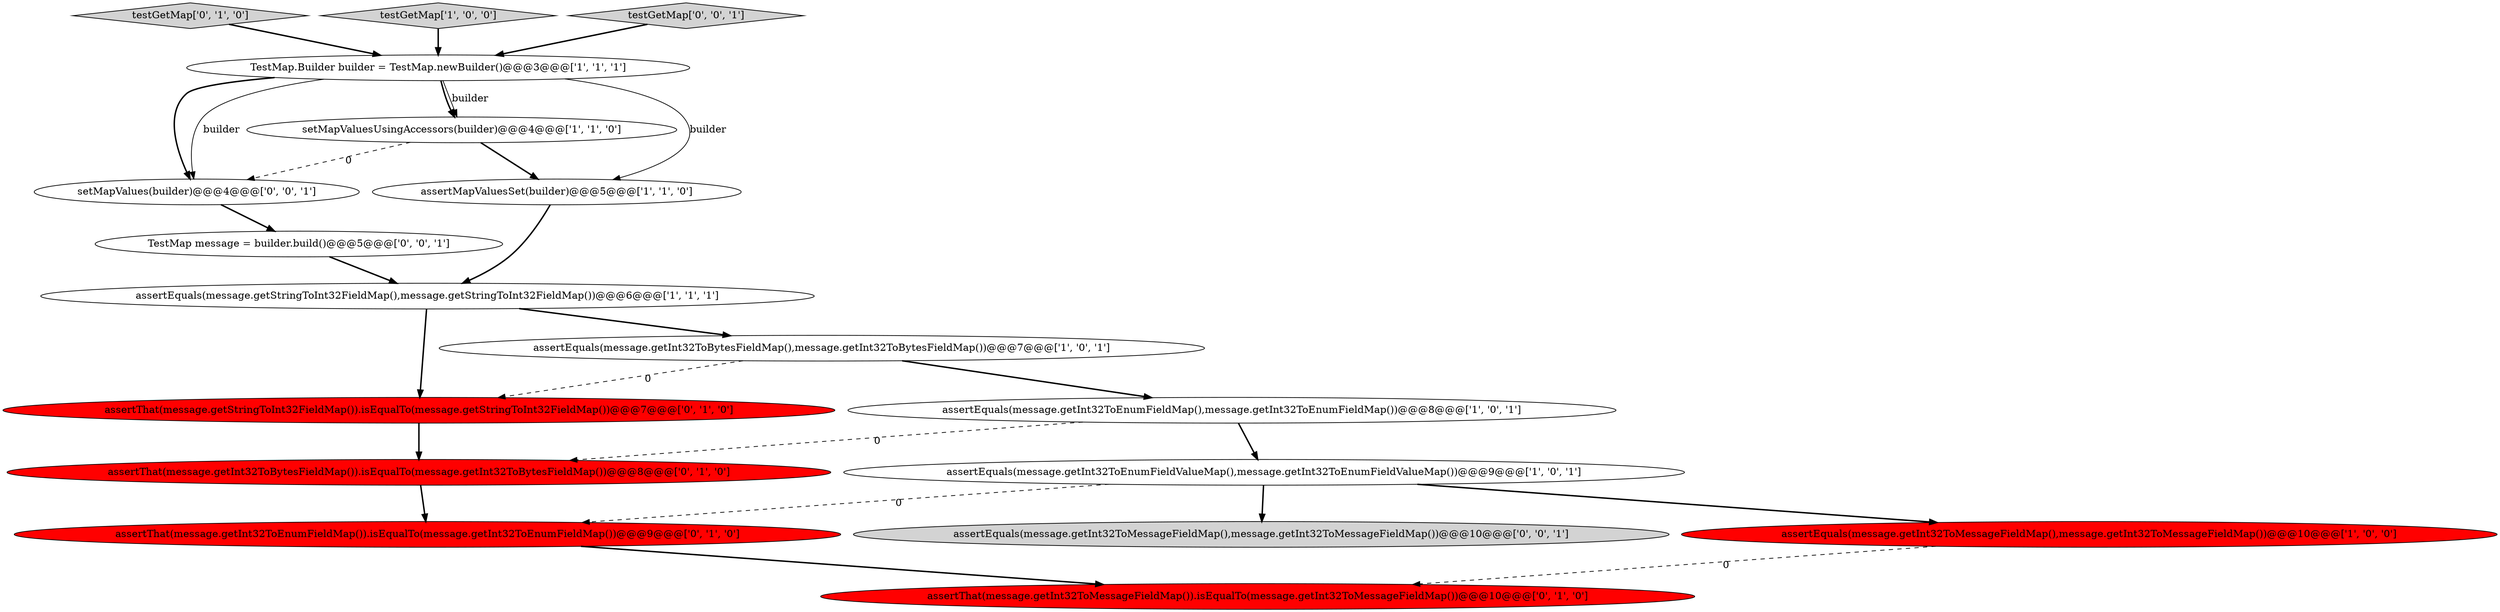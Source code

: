 digraph {
9 [style = filled, label = "assertThat(message.getStringToInt32FieldMap()).isEqualTo(message.getStringToInt32FieldMap())@@@7@@@['0', '1', '0']", fillcolor = red, shape = ellipse image = "AAA1AAABBB2BBB"];
11 [style = filled, label = "assertThat(message.getInt32ToMessageFieldMap()).isEqualTo(message.getInt32ToMessageFieldMap())@@@10@@@['0', '1', '0']", fillcolor = red, shape = ellipse image = "AAA1AAABBB2BBB"];
8 [style = filled, label = "assertEquals(message.getInt32ToMessageFieldMap(),message.getInt32ToMessageFieldMap())@@@10@@@['1', '0', '0']", fillcolor = red, shape = ellipse image = "AAA1AAABBB1BBB"];
12 [style = filled, label = "testGetMap['0', '1', '0']", fillcolor = lightgray, shape = diamond image = "AAA0AAABBB2BBB"];
15 [style = filled, label = "TestMap message = builder.build()@@@5@@@['0', '0', '1']", fillcolor = white, shape = ellipse image = "AAA0AAABBB3BBB"];
13 [style = filled, label = "assertThat(message.getInt32ToBytesFieldMap()).isEqualTo(message.getInt32ToBytesFieldMap())@@@8@@@['0', '1', '0']", fillcolor = red, shape = ellipse image = "AAA1AAABBB2BBB"];
3 [style = filled, label = "assertEquals(message.getInt32ToEnumFieldValueMap(),message.getInt32ToEnumFieldValueMap())@@@9@@@['1', '0', '1']", fillcolor = white, shape = ellipse image = "AAA0AAABBB1BBB"];
14 [style = filled, label = "assertEquals(message.getInt32ToMessageFieldMap(),message.getInt32ToMessageFieldMap())@@@10@@@['0', '0', '1']", fillcolor = lightgray, shape = ellipse image = "AAA0AAABBB3BBB"];
5 [style = filled, label = "setMapValuesUsingAccessors(builder)@@@4@@@['1', '1', '0']", fillcolor = white, shape = ellipse image = "AAA0AAABBB1BBB"];
16 [style = filled, label = "setMapValues(builder)@@@4@@@['0', '0', '1']", fillcolor = white, shape = ellipse image = "AAA0AAABBB3BBB"];
6 [style = filled, label = "assertEquals(message.getStringToInt32FieldMap(),message.getStringToInt32FieldMap())@@@6@@@['1', '1', '1']", fillcolor = white, shape = ellipse image = "AAA0AAABBB1BBB"];
7 [style = filled, label = "assertEquals(message.getInt32ToBytesFieldMap(),message.getInt32ToBytesFieldMap())@@@7@@@['1', '0', '1']", fillcolor = white, shape = ellipse image = "AAA0AAABBB1BBB"];
2 [style = filled, label = "testGetMap['1', '0', '0']", fillcolor = lightgray, shape = diamond image = "AAA0AAABBB1BBB"];
10 [style = filled, label = "assertThat(message.getInt32ToEnumFieldMap()).isEqualTo(message.getInt32ToEnumFieldMap())@@@9@@@['0', '1', '0']", fillcolor = red, shape = ellipse image = "AAA1AAABBB2BBB"];
17 [style = filled, label = "testGetMap['0', '0', '1']", fillcolor = lightgray, shape = diamond image = "AAA0AAABBB3BBB"];
4 [style = filled, label = "assertMapValuesSet(builder)@@@5@@@['1', '1', '0']", fillcolor = white, shape = ellipse image = "AAA0AAABBB1BBB"];
1 [style = filled, label = "assertEquals(message.getInt32ToEnumFieldMap(),message.getInt32ToEnumFieldMap())@@@8@@@['1', '0', '1']", fillcolor = white, shape = ellipse image = "AAA0AAABBB1BBB"];
0 [style = filled, label = "TestMap.Builder builder = TestMap.newBuilder()@@@3@@@['1', '1', '1']", fillcolor = white, shape = ellipse image = "AAA0AAABBB1BBB"];
13->10 [style = bold, label=""];
16->15 [style = bold, label=""];
0->16 [style = bold, label=""];
7->1 [style = bold, label=""];
4->6 [style = bold, label=""];
3->14 [style = bold, label=""];
0->5 [style = solid, label="builder"];
1->3 [style = bold, label=""];
15->6 [style = bold, label=""];
0->4 [style = solid, label="builder"];
12->0 [style = bold, label=""];
1->13 [style = dashed, label="0"];
5->16 [style = dashed, label="0"];
2->0 [style = bold, label=""];
17->0 [style = bold, label=""];
7->9 [style = dashed, label="0"];
3->8 [style = bold, label=""];
5->4 [style = bold, label=""];
3->10 [style = dashed, label="0"];
6->9 [style = bold, label=""];
6->7 [style = bold, label=""];
8->11 [style = dashed, label="0"];
0->16 [style = solid, label="builder"];
0->5 [style = bold, label=""];
9->13 [style = bold, label=""];
10->11 [style = bold, label=""];
}
